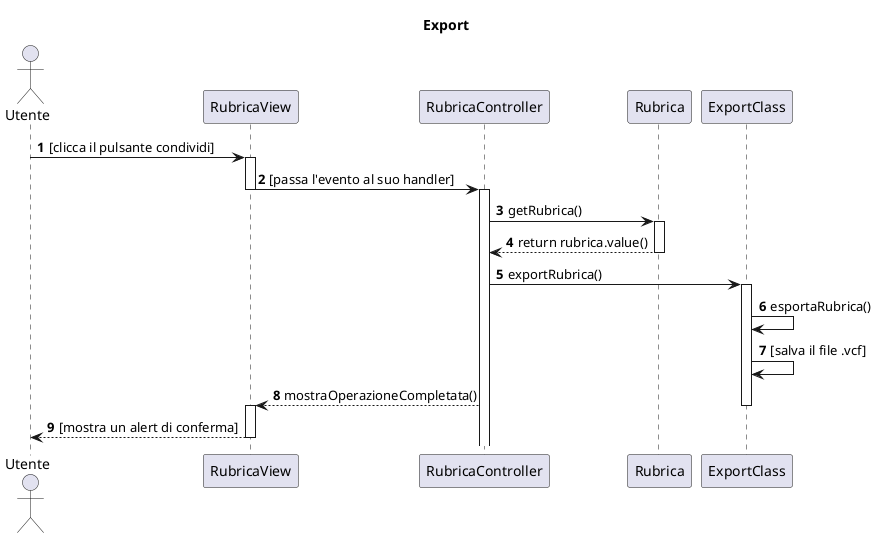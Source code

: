 @startuml
title Export
autonumber
actor Utente
participant RubricaView
participant RubricaController
participant Rubrica
participant ExportClass

Utente->RubricaView:[clicca il pulsante condividi]
activate RubricaView
RubricaView->RubricaController:[passa l'evento al suo handler]
deactivate RubricaView
activate RubricaController
RubricaController->Rubrica:getRubrica()
activate Rubrica
Rubrica-->RubricaController:return rubrica.value()
deactivate Rubrica
RubricaController->ExportClass:exportRubrica()
activate ExportClass
ExportClass->ExportClass:esportaRubrica()
ExportClass->ExportClass:[salva il file .vcf]
RubricaController-->RubricaView:mostraOperazioneCompletata()
deactivate ExportClass
activate RubricaView
RubricaView-->Utente:[mostra un alert di conferma]
deactivate RubricaView

@enduml
